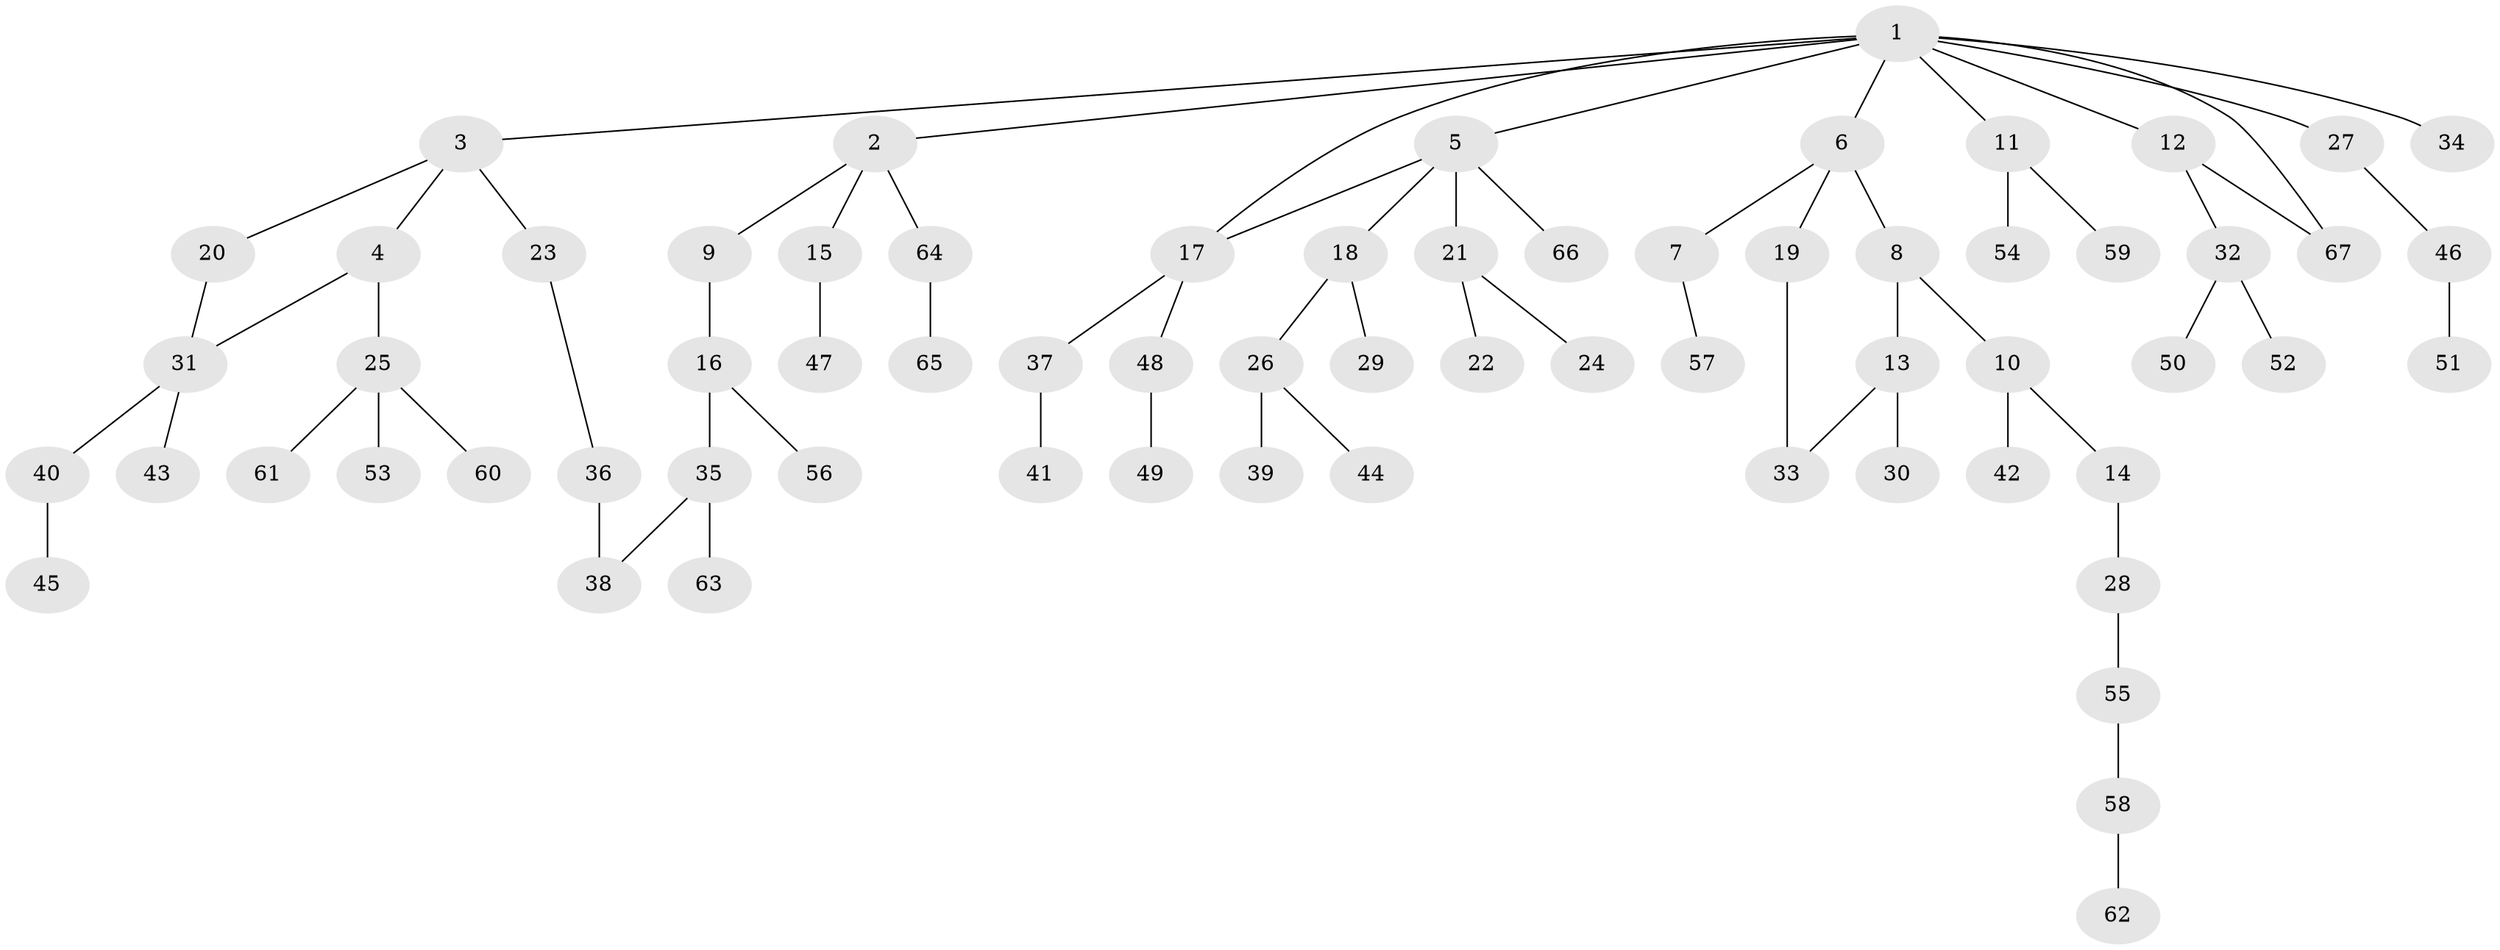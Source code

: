 // coarse degree distribution, {8: 0.023809523809523808, 4: 0.07142857142857142, 3: 0.14285714285714285, 6: 0.023809523809523808, 1: 0.42857142857142855, 2: 0.30952380952380953}
// Generated by graph-tools (version 1.1) at 2025/51/02/27/25 19:51:40]
// undirected, 67 vertices, 71 edges
graph export_dot {
graph [start="1"]
  node [color=gray90,style=filled];
  1;
  2;
  3;
  4;
  5;
  6;
  7;
  8;
  9;
  10;
  11;
  12;
  13;
  14;
  15;
  16;
  17;
  18;
  19;
  20;
  21;
  22;
  23;
  24;
  25;
  26;
  27;
  28;
  29;
  30;
  31;
  32;
  33;
  34;
  35;
  36;
  37;
  38;
  39;
  40;
  41;
  42;
  43;
  44;
  45;
  46;
  47;
  48;
  49;
  50;
  51;
  52;
  53;
  54;
  55;
  56;
  57;
  58;
  59;
  60;
  61;
  62;
  63;
  64;
  65;
  66;
  67;
  1 -- 2;
  1 -- 3;
  1 -- 5;
  1 -- 6;
  1 -- 11;
  1 -- 12;
  1 -- 17;
  1 -- 27;
  1 -- 34;
  1 -- 67;
  2 -- 9;
  2 -- 15;
  2 -- 64;
  3 -- 4;
  3 -- 20;
  3 -- 23;
  4 -- 25;
  4 -- 31;
  5 -- 18;
  5 -- 21;
  5 -- 66;
  5 -- 17;
  6 -- 7;
  6 -- 8;
  6 -- 19;
  7 -- 57;
  8 -- 10;
  8 -- 13;
  9 -- 16;
  10 -- 14;
  10 -- 42;
  11 -- 54;
  11 -- 59;
  12 -- 32;
  12 -- 67;
  13 -- 30;
  13 -- 33;
  14 -- 28;
  15 -- 47;
  16 -- 35;
  16 -- 56;
  17 -- 37;
  17 -- 48;
  18 -- 26;
  18 -- 29;
  19 -- 33;
  20 -- 31;
  21 -- 22;
  21 -- 24;
  23 -- 36;
  25 -- 53;
  25 -- 60;
  25 -- 61;
  26 -- 39;
  26 -- 44;
  27 -- 46;
  28 -- 55;
  31 -- 40;
  31 -- 43;
  32 -- 50;
  32 -- 52;
  35 -- 63;
  35 -- 38;
  36 -- 38;
  37 -- 41;
  40 -- 45;
  46 -- 51;
  48 -- 49;
  55 -- 58;
  58 -- 62;
  64 -- 65;
}
